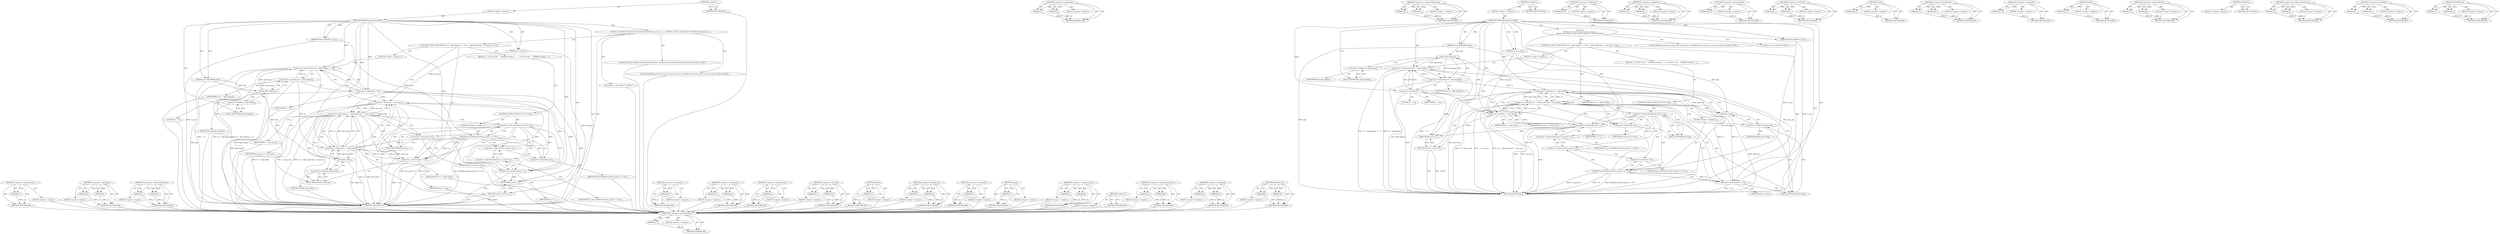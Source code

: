 digraph "FillVAPicture" {
vulnerable_144 [label=<(METHOD,&lt;operator&gt;.postIncrement)>];
vulnerable_145 [label=<(PARAM,p1)>];
vulnerable_146 [label=<(BLOCK,&lt;empty&gt;,&lt;empty&gt;)>];
vulnerable_147 [label=<(METHOD_RETURN,ANY)>];
vulnerable_98 [label=<(METHOD,&lt;operator&gt;.logicalAnd)>];
vulnerable_99 [label=<(PARAM,p1)>];
vulnerable_100 [label=<(PARAM,p2)>];
vulnerable_101 [label=<(BLOCK,&lt;empty&gt;,&lt;empty&gt;)>];
vulnerable_102 [label=<(METHOD_RETURN,ANY)>];
vulnerable_121 [label=<(METHOD,&lt;operator&gt;.indirectFieldAccess)>];
vulnerable_122 [label=<(PARAM,p1)>];
vulnerable_123 [label=<(PARAM,p2)>];
vulnerable_124 [label=<(BLOCK,&lt;empty&gt;,&lt;empty&gt;)>];
vulnerable_125 [label=<(METHOD_RETURN,ANY)>];
vulnerable_6 [label=<(METHOD,&lt;global&gt;)<SUB>1</SUB>>];
vulnerable_7 [label=<(BLOCK,&lt;empty&gt;,&lt;empty&gt;)<SUB>1</SUB>>];
vulnerable_8 [label=<(METHOD,FillVARefFramesFromDPB)<SUB>1</SUB>>];
vulnerable_9 [label=<(PARAM,const H264DPB&amp; dpb)<SUB>2</SUB>>];
vulnerable_10 [label=<(PARAM,VAPictureH264* va_pics)<SUB>3</SUB>>];
vulnerable_11 [label=<(PARAM,int num_pics)<SUB>4</SUB>>];
vulnerable_12 [label="<(BLOCK,{
   H264Picture::Vector::const_reverse_iterato...,{
   H264Picture::Vector::const_reverse_iterato...)<SUB>4</SUB>>"];
vulnerable_13 [label="<(LOCAL,H264Picture.Vector.const_reverse_iterator rit: H264Picture.Vector.const_reverse_iterator)<SUB>5</SUB>>"];
vulnerable_14 [label="<(LOCAL,int i: int)<SUB>6</SUB>>"];
vulnerable_15 [label=<(CONTROL_STRUCTURE,FOR,for (rit = dpb.rbegin(), i = 0;rit != dpb.rend() &amp;&amp; i &lt; num_pics;++rit))<SUB>8</SUB>>];
vulnerable_16 [label=<(BLOCK,&lt;empty&gt;,&lt;empty&gt;)<SUB>8</SUB>>];
vulnerable_17 [label=<(&lt;operator&gt;.expressionList,rit = dpb.rbegin(), i = 0)<SUB>8</SUB>>];
vulnerable_18 [label=<(&lt;operator&gt;.assignment,rit = dpb.rbegin())<SUB>8</SUB>>];
vulnerable_19 [label=<(IDENTIFIER,rit,rit = dpb.rbegin())<SUB>8</SUB>>];
vulnerable_20 [label=<(rbegin,dpb.rbegin())<SUB>8</SUB>>];
vulnerable_21 [label=<(&lt;operator&gt;.fieldAccess,dpb.rbegin)<SUB>8</SUB>>];
vulnerable_22 [label=<(IDENTIFIER,dpb,dpb.rbegin())<SUB>8</SUB>>];
vulnerable_23 [label=<(FIELD_IDENTIFIER,rbegin,rbegin)<SUB>8</SUB>>];
vulnerable_24 [label=<(&lt;operator&gt;.assignment,i = 0)<SUB>8</SUB>>];
vulnerable_25 [label=<(IDENTIFIER,i,i = 0)<SUB>8</SUB>>];
vulnerable_26 [label=<(LITERAL,0,i = 0)<SUB>8</SUB>>];
vulnerable_27 [label=<(&lt;operator&gt;.logicalAnd,rit != dpb.rend() &amp;&amp; i &lt; num_pics)<SUB>8</SUB>>];
vulnerable_28 [label=<(&lt;operator&gt;.notEquals,rit != dpb.rend())<SUB>8</SUB>>];
vulnerable_29 [label=<(IDENTIFIER,rit,rit != dpb.rend())<SUB>8</SUB>>];
vulnerable_30 [label=<(rend,dpb.rend())<SUB>8</SUB>>];
vulnerable_31 [label=<(&lt;operator&gt;.fieldAccess,dpb.rend)<SUB>8</SUB>>];
vulnerable_32 [label=<(IDENTIFIER,dpb,dpb.rend())<SUB>8</SUB>>];
vulnerable_33 [label=<(FIELD_IDENTIFIER,rend,rend)<SUB>8</SUB>>];
vulnerable_34 [label=<(&lt;operator&gt;.lessThan,i &lt; num_pics)<SUB>8</SUB>>];
vulnerable_35 [label=<(IDENTIFIER,i,i &lt; num_pics)<SUB>8</SUB>>];
vulnerable_36 [label=<(IDENTIFIER,num_pics,i &lt; num_pics)<SUB>8</SUB>>];
vulnerable_37 [label=<(&lt;operator&gt;.preIncrement,++rit)<SUB>8</SUB>>];
vulnerable_38 [label=<(IDENTIFIER,rit,++rit)<SUB>8</SUB>>];
vulnerable_39 [label=<(BLOCK,{
    if ((*rit)-&gt;ref)
      FillVAPicture(&amp;va_...,{
    if ((*rit)-&gt;ref)
      FillVAPicture(&amp;va_...)<SUB>8</SUB>>];
vulnerable_40 [label=<(CONTROL_STRUCTURE,IF,if ((*rit)-&gt;ref))<SUB>9</SUB>>];
vulnerable_41 [label=<(&lt;operator&gt;.indirectFieldAccess,(*rit)-&gt;ref)<SUB>9</SUB>>];
vulnerable_42 [label=<(&lt;operator&gt;.indirection,*rit)<SUB>9</SUB>>];
vulnerable_43 [label=<(IDENTIFIER,rit,if ((*rit)-&gt;ref))<SUB>9</SUB>>];
vulnerable_44 [label=<(FIELD_IDENTIFIER,ref,ref)<SUB>9</SUB>>];
vulnerable_45 [label=<(BLOCK,&lt;empty&gt;,&lt;empty&gt;)<SUB>10</SUB>>];
vulnerable_46 [label=<(FillVAPicture,FillVAPicture(&amp;va_pics[i++], *rit))<SUB>10</SUB>>];
vulnerable_47 [label=<(&lt;operator&gt;.addressOf,&amp;va_pics[i++])<SUB>10</SUB>>];
vulnerable_48 [label=<(&lt;operator&gt;.indirectIndexAccess,va_pics[i++])<SUB>10</SUB>>];
vulnerable_49 [label=<(IDENTIFIER,va_pics,FillVAPicture(&amp;va_pics[i++], *rit))<SUB>10</SUB>>];
vulnerable_50 [label=<(&lt;operator&gt;.postIncrement,i++)<SUB>10</SUB>>];
vulnerable_51 [label=<(IDENTIFIER,i,i++)<SUB>10</SUB>>];
vulnerable_52 [label=<(&lt;operator&gt;.indirection,*rit)<SUB>10</SUB>>];
vulnerable_53 [label=<(IDENTIFIER,rit,FillVAPicture(&amp;va_pics[i++], *rit))<SUB>10</SUB>>];
vulnerable_54 [label=<(RETURN,return i;,return i;)<SUB>13</SUB>>];
vulnerable_55 [label=<(IDENTIFIER,i,return i;)<SUB>13</SUB>>];
vulnerable_56 [label=<(METHOD_RETURN,int)<SUB>1</SUB>>];
vulnerable_58 [label=<(METHOD_RETURN,ANY)<SUB>1</SUB>>];
vulnerable_126 [label=<(METHOD,&lt;operator&gt;.indirection)>];
vulnerable_127 [label=<(PARAM,p1)>];
vulnerable_128 [label=<(BLOCK,&lt;empty&gt;,&lt;empty&gt;)>];
vulnerable_129 [label=<(METHOD_RETURN,ANY)>];
vulnerable_84 [label=<(METHOD,&lt;operator&gt;.assignment)>];
vulnerable_85 [label=<(PARAM,p1)>];
vulnerable_86 [label=<(PARAM,p2)>];
vulnerable_87 [label=<(BLOCK,&lt;empty&gt;,&lt;empty&gt;)>];
vulnerable_88 [label=<(METHOD_RETURN,ANY)>];
vulnerable_117 [label=<(METHOD,&lt;operator&gt;.preIncrement)>];
vulnerable_118 [label=<(PARAM,p1)>];
vulnerable_119 [label=<(BLOCK,&lt;empty&gt;,&lt;empty&gt;)>];
vulnerable_120 [label=<(METHOD_RETURN,ANY)>];
vulnerable_112 [label=<(METHOD,&lt;operator&gt;.lessThan)>];
vulnerable_113 [label=<(PARAM,p1)>];
vulnerable_114 [label=<(PARAM,p2)>];
vulnerable_115 [label=<(BLOCK,&lt;empty&gt;,&lt;empty&gt;)>];
vulnerable_116 [label=<(METHOD_RETURN,ANY)>];
vulnerable_108 [label=<(METHOD,rend)>];
vulnerable_109 [label=<(PARAM,p1)>];
vulnerable_110 [label=<(BLOCK,&lt;empty&gt;,&lt;empty&gt;)>];
vulnerable_111 [label=<(METHOD_RETURN,ANY)>];
vulnerable_93 [label=<(METHOD,&lt;operator&gt;.fieldAccess)>];
vulnerable_94 [label=<(PARAM,p1)>];
vulnerable_95 [label=<(PARAM,p2)>];
vulnerable_96 [label=<(BLOCK,&lt;empty&gt;,&lt;empty&gt;)>];
vulnerable_97 [label=<(METHOD_RETURN,ANY)>];
vulnerable_135 [label=<(METHOD,&lt;operator&gt;.addressOf)>];
vulnerable_136 [label=<(PARAM,p1)>];
vulnerable_137 [label=<(BLOCK,&lt;empty&gt;,&lt;empty&gt;)>];
vulnerable_138 [label=<(METHOD_RETURN,ANY)>];
vulnerable_89 [label=<(METHOD,rbegin)>];
vulnerable_90 [label=<(PARAM,p1)>];
vulnerable_91 [label=<(BLOCK,&lt;empty&gt;,&lt;empty&gt;)>];
vulnerable_92 [label=<(METHOD_RETURN,ANY)>];
vulnerable_79 [label=<(METHOD,&lt;operator&gt;.expressionList)>];
vulnerable_80 [label=<(PARAM,p1)>];
vulnerable_81 [label=<(PARAM,p2)>];
vulnerable_82 [label=<(BLOCK,&lt;empty&gt;,&lt;empty&gt;)>];
vulnerable_83 [label=<(METHOD_RETURN,ANY)>];
vulnerable_73 [label=<(METHOD,&lt;global&gt;)<SUB>1</SUB>>];
vulnerable_74 [label=<(BLOCK,&lt;empty&gt;,&lt;empty&gt;)>];
vulnerable_75 [label=<(METHOD_RETURN,ANY)>];
vulnerable_139 [label=<(METHOD,&lt;operator&gt;.indirectIndexAccess)>];
vulnerable_140 [label=<(PARAM,p1)>];
vulnerable_141 [label=<(PARAM,p2)>];
vulnerable_142 [label=<(BLOCK,&lt;empty&gt;,&lt;empty&gt;)>];
vulnerable_143 [label=<(METHOD_RETURN,ANY)>];
vulnerable_103 [label=<(METHOD,&lt;operator&gt;.notEquals)>];
vulnerable_104 [label=<(PARAM,p1)>];
vulnerable_105 [label=<(PARAM,p2)>];
vulnerable_106 [label=<(BLOCK,&lt;empty&gt;,&lt;empty&gt;)>];
vulnerable_107 [label=<(METHOD_RETURN,ANY)>];
vulnerable_130 [label=<(METHOD,FillVAPicture)>];
vulnerable_131 [label=<(PARAM,p1)>];
vulnerable_132 [label=<(PARAM,p2)>];
vulnerable_133 [label=<(BLOCK,&lt;empty&gt;,&lt;empty&gt;)>];
vulnerable_134 [label=<(METHOD_RETURN,ANY)>];
fixed_147 [label=<(METHOD,&lt;operator&gt;.postIncrement)>];
fixed_148 [label=<(PARAM,p1)>];
fixed_149 [label=<(BLOCK,&lt;empty&gt;,&lt;empty&gt;)>];
fixed_150 [label=<(METHOD_RETURN,ANY)>];
fixed_101 [label=<(METHOD,&lt;operator&gt;.logicalAnd)>];
fixed_102 [label=<(PARAM,p1)>];
fixed_103 [label=<(PARAM,p2)>];
fixed_104 [label=<(BLOCK,&lt;empty&gt;,&lt;empty&gt;)>];
fixed_105 [label=<(METHOD_RETURN,ANY)>];
fixed_124 [label=<(METHOD,&lt;operator&gt;.indirectFieldAccess)>];
fixed_125 [label=<(PARAM,p1)>];
fixed_126 [label=<(PARAM,p2)>];
fixed_127 [label=<(BLOCK,&lt;empty&gt;,&lt;empty&gt;)>];
fixed_128 [label=<(METHOD_RETURN,ANY)>];
fixed_6 [label=<(METHOD,&lt;global&gt;)<SUB>1</SUB>>];
fixed_7 [label=<(BLOCK,&lt;empty&gt;,&lt;empty&gt;)<SUB>1</SUB>>];
fixed_8 [label=<(METHOD,FillVARefFramesFromDPB)<SUB>1</SUB>>];
fixed_9 [label=<(PARAM,const H264DPB&amp; dpb)<SUB>2</SUB>>];
fixed_10 [label=<(PARAM,VAPictureH264* va_pics)<SUB>3</SUB>>];
fixed_11 [label=<(PARAM,int num_pics)<SUB>4</SUB>>];
fixed_12 [label=<(BLOCK,{
  DCHECK_CALLED_ON_VALID_SEQUENCE(sequence_ch...,{
  DCHECK_CALLED_ON_VALID_SEQUENCE(sequence_ch...)<SUB>4</SUB>>];
fixed_13 [label="<(LOCAL,DCHECK_CALLED_ON_VALID_SEQUENCE : DCHECK_CALLED_ON_VALID_SEQUENCE)<SUB>5</SUB>>"];
fixed_14 [label="<(LOCAL,H264Picture.Vector.const_reverse_iterator rit: H264Picture.Vector.const_reverse_iterator)<SUB>6</SUB>>"];
fixed_15 [label="<(LOCAL,int i: int)<SUB>7</SUB>>"];
fixed_16 [label=<(CONTROL_STRUCTURE,FOR,for (rit = dpb.rbegin(), i = 0;rit != dpb.rend() &amp;&amp; i &lt; num_pics;++rit))<SUB>9</SUB>>];
fixed_17 [label=<(BLOCK,&lt;empty&gt;,&lt;empty&gt;)<SUB>9</SUB>>];
fixed_18 [label=<(&lt;operator&gt;.expressionList,rit = dpb.rbegin(), i = 0)<SUB>9</SUB>>];
fixed_19 [label=<(&lt;operator&gt;.assignment,rit = dpb.rbegin())<SUB>9</SUB>>];
fixed_20 [label=<(IDENTIFIER,rit,rit = dpb.rbegin())<SUB>9</SUB>>];
fixed_21 [label=<(rbegin,dpb.rbegin())<SUB>9</SUB>>];
fixed_22 [label=<(&lt;operator&gt;.fieldAccess,dpb.rbegin)<SUB>9</SUB>>];
fixed_23 [label=<(IDENTIFIER,dpb,dpb.rbegin())<SUB>9</SUB>>];
fixed_24 [label=<(FIELD_IDENTIFIER,rbegin,rbegin)<SUB>9</SUB>>];
fixed_25 [label=<(&lt;operator&gt;.assignment,i = 0)<SUB>9</SUB>>];
fixed_26 [label=<(IDENTIFIER,i,i = 0)<SUB>9</SUB>>];
fixed_27 [label=<(LITERAL,0,i = 0)<SUB>9</SUB>>];
fixed_28 [label=<(&lt;operator&gt;.logicalAnd,rit != dpb.rend() &amp;&amp; i &lt; num_pics)<SUB>9</SUB>>];
fixed_29 [label=<(&lt;operator&gt;.notEquals,rit != dpb.rend())<SUB>9</SUB>>];
fixed_30 [label=<(IDENTIFIER,rit,rit != dpb.rend())<SUB>9</SUB>>];
fixed_31 [label=<(rend,dpb.rend())<SUB>9</SUB>>];
fixed_32 [label=<(&lt;operator&gt;.fieldAccess,dpb.rend)<SUB>9</SUB>>];
fixed_33 [label=<(IDENTIFIER,dpb,dpb.rend())<SUB>9</SUB>>];
fixed_34 [label=<(FIELD_IDENTIFIER,rend,rend)<SUB>9</SUB>>];
fixed_35 [label=<(&lt;operator&gt;.lessThan,i &lt; num_pics)<SUB>9</SUB>>];
fixed_36 [label=<(IDENTIFIER,i,i &lt; num_pics)<SUB>9</SUB>>];
fixed_37 [label=<(IDENTIFIER,num_pics,i &lt; num_pics)<SUB>9</SUB>>];
fixed_38 [label=<(&lt;operator&gt;.preIncrement,++rit)<SUB>9</SUB>>];
fixed_39 [label=<(IDENTIFIER,rit,++rit)<SUB>9</SUB>>];
fixed_40 [label=<(BLOCK,{
    if ((*rit)-&gt;ref)
      FillVAPicture(&amp;va_...,{
    if ((*rit)-&gt;ref)
      FillVAPicture(&amp;va_...)<SUB>9</SUB>>];
fixed_41 [label=<(CONTROL_STRUCTURE,IF,if ((*rit)-&gt;ref))<SUB>10</SUB>>];
fixed_42 [label=<(&lt;operator&gt;.indirectFieldAccess,(*rit)-&gt;ref)<SUB>10</SUB>>];
fixed_43 [label=<(&lt;operator&gt;.indirection,*rit)<SUB>10</SUB>>];
fixed_44 [label=<(IDENTIFIER,rit,if ((*rit)-&gt;ref))<SUB>10</SUB>>];
fixed_45 [label=<(FIELD_IDENTIFIER,ref,ref)<SUB>10</SUB>>];
fixed_46 [label=<(BLOCK,&lt;empty&gt;,&lt;empty&gt;)<SUB>11</SUB>>];
fixed_47 [label=<(FillVAPicture,FillVAPicture(&amp;va_pics[i++], *rit))<SUB>11</SUB>>];
fixed_48 [label=<(&lt;operator&gt;.addressOf,&amp;va_pics[i++])<SUB>11</SUB>>];
fixed_49 [label=<(&lt;operator&gt;.indirectIndexAccess,va_pics[i++])<SUB>11</SUB>>];
fixed_50 [label=<(IDENTIFIER,va_pics,FillVAPicture(&amp;va_pics[i++], *rit))<SUB>11</SUB>>];
fixed_51 [label=<(&lt;operator&gt;.postIncrement,i++)<SUB>11</SUB>>];
fixed_52 [label=<(IDENTIFIER,i,i++)<SUB>11</SUB>>];
fixed_53 [label=<(&lt;operator&gt;.indirection,*rit)<SUB>11</SUB>>];
fixed_54 [label=<(IDENTIFIER,rit,FillVAPicture(&amp;va_pics[i++], *rit))<SUB>11</SUB>>];
fixed_55 [label=<(RETURN,return i;,return i;)<SUB>14</SUB>>];
fixed_56 [label=<(IDENTIFIER,i,return i;)<SUB>14</SUB>>];
fixed_57 [label=<(METHOD_RETURN,int)<SUB>1</SUB>>];
fixed_59 [label=<(METHOD_RETURN,ANY)<SUB>1</SUB>>];
fixed_129 [label=<(METHOD,&lt;operator&gt;.indirection)>];
fixed_130 [label=<(PARAM,p1)>];
fixed_131 [label=<(BLOCK,&lt;empty&gt;,&lt;empty&gt;)>];
fixed_132 [label=<(METHOD_RETURN,ANY)>];
fixed_87 [label=<(METHOD,&lt;operator&gt;.assignment)>];
fixed_88 [label=<(PARAM,p1)>];
fixed_89 [label=<(PARAM,p2)>];
fixed_90 [label=<(BLOCK,&lt;empty&gt;,&lt;empty&gt;)>];
fixed_91 [label=<(METHOD_RETURN,ANY)>];
fixed_120 [label=<(METHOD,&lt;operator&gt;.preIncrement)>];
fixed_121 [label=<(PARAM,p1)>];
fixed_122 [label=<(BLOCK,&lt;empty&gt;,&lt;empty&gt;)>];
fixed_123 [label=<(METHOD_RETURN,ANY)>];
fixed_115 [label=<(METHOD,&lt;operator&gt;.lessThan)>];
fixed_116 [label=<(PARAM,p1)>];
fixed_117 [label=<(PARAM,p2)>];
fixed_118 [label=<(BLOCK,&lt;empty&gt;,&lt;empty&gt;)>];
fixed_119 [label=<(METHOD_RETURN,ANY)>];
fixed_111 [label=<(METHOD,rend)>];
fixed_112 [label=<(PARAM,p1)>];
fixed_113 [label=<(BLOCK,&lt;empty&gt;,&lt;empty&gt;)>];
fixed_114 [label=<(METHOD_RETURN,ANY)>];
fixed_96 [label=<(METHOD,&lt;operator&gt;.fieldAccess)>];
fixed_97 [label=<(PARAM,p1)>];
fixed_98 [label=<(PARAM,p2)>];
fixed_99 [label=<(BLOCK,&lt;empty&gt;,&lt;empty&gt;)>];
fixed_100 [label=<(METHOD_RETURN,ANY)>];
fixed_138 [label=<(METHOD,&lt;operator&gt;.addressOf)>];
fixed_139 [label=<(PARAM,p1)>];
fixed_140 [label=<(BLOCK,&lt;empty&gt;,&lt;empty&gt;)>];
fixed_141 [label=<(METHOD_RETURN,ANY)>];
fixed_92 [label=<(METHOD,rbegin)>];
fixed_93 [label=<(PARAM,p1)>];
fixed_94 [label=<(BLOCK,&lt;empty&gt;,&lt;empty&gt;)>];
fixed_95 [label=<(METHOD_RETURN,ANY)>];
fixed_82 [label=<(METHOD,&lt;operator&gt;.expressionList)>];
fixed_83 [label=<(PARAM,p1)>];
fixed_84 [label=<(PARAM,p2)>];
fixed_85 [label=<(BLOCK,&lt;empty&gt;,&lt;empty&gt;)>];
fixed_86 [label=<(METHOD_RETURN,ANY)>];
fixed_76 [label=<(METHOD,&lt;global&gt;)<SUB>1</SUB>>];
fixed_77 [label=<(BLOCK,&lt;empty&gt;,&lt;empty&gt;)>];
fixed_78 [label=<(METHOD_RETURN,ANY)>];
fixed_142 [label=<(METHOD,&lt;operator&gt;.indirectIndexAccess)>];
fixed_143 [label=<(PARAM,p1)>];
fixed_144 [label=<(PARAM,p2)>];
fixed_145 [label=<(BLOCK,&lt;empty&gt;,&lt;empty&gt;)>];
fixed_146 [label=<(METHOD_RETURN,ANY)>];
fixed_106 [label=<(METHOD,&lt;operator&gt;.notEquals)>];
fixed_107 [label=<(PARAM,p1)>];
fixed_108 [label=<(PARAM,p2)>];
fixed_109 [label=<(BLOCK,&lt;empty&gt;,&lt;empty&gt;)>];
fixed_110 [label=<(METHOD_RETURN,ANY)>];
fixed_133 [label=<(METHOD,FillVAPicture)>];
fixed_134 [label=<(PARAM,p1)>];
fixed_135 [label=<(PARAM,p2)>];
fixed_136 [label=<(BLOCK,&lt;empty&gt;,&lt;empty&gt;)>];
fixed_137 [label=<(METHOD_RETURN,ANY)>];
vulnerable_144 -> vulnerable_145  [key=0, label="AST: "];
vulnerable_144 -> vulnerable_145  [key=1, label="DDG: "];
vulnerable_144 -> vulnerable_146  [key=0, label="AST: "];
vulnerable_144 -> vulnerable_147  [key=0, label="AST: "];
vulnerable_144 -> vulnerable_147  [key=1, label="CFG: "];
vulnerable_145 -> vulnerable_147  [key=0, label="DDG: p1"];
vulnerable_98 -> vulnerable_99  [key=0, label="AST: "];
vulnerable_98 -> vulnerable_99  [key=1, label="DDG: "];
vulnerable_98 -> vulnerable_101  [key=0, label="AST: "];
vulnerable_98 -> vulnerable_100  [key=0, label="AST: "];
vulnerable_98 -> vulnerable_100  [key=1, label="DDG: "];
vulnerable_98 -> vulnerable_102  [key=0, label="AST: "];
vulnerable_98 -> vulnerable_102  [key=1, label="CFG: "];
vulnerable_99 -> vulnerable_102  [key=0, label="DDG: p1"];
vulnerable_100 -> vulnerable_102  [key=0, label="DDG: p2"];
vulnerable_121 -> vulnerable_122  [key=0, label="AST: "];
vulnerable_121 -> vulnerable_122  [key=1, label="DDG: "];
vulnerable_121 -> vulnerable_124  [key=0, label="AST: "];
vulnerable_121 -> vulnerable_123  [key=0, label="AST: "];
vulnerable_121 -> vulnerable_123  [key=1, label="DDG: "];
vulnerable_121 -> vulnerable_125  [key=0, label="AST: "];
vulnerable_121 -> vulnerable_125  [key=1, label="CFG: "];
vulnerable_122 -> vulnerable_125  [key=0, label="DDG: p1"];
vulnerable_123 -> vulnerable_125  [key=0, label="DDG: p2"];
vulnerable_6 -> vulnerable_7  [key=0, label="AST: "];
vulnerable_6 -> vulnerable_58  [key=0, label="AST: "];
vulnerable_6 -> vulnerable_58  [key=1, label="CFG: "];
vulnerable_7 -> vulnerable_8  [key=0, label="AST: "];
vulnerable_8 -> vulnerable_9  [key=0, label="AST: "];
vulnerable_8 -> vulnerable_9  [key=1, label="DDG: "];
vulnerable_8 -> vulnerable_10  [key=0, label="AST: "];
vulnerable_8 -> vulnerable_10  [key=1, label="DDG: "];
vulnerable_8 -> vulnerable_11  [key=0, label="AST: "];
vulnerable_8 -> vulnerable_11  [key=1, label="DDG: "];
vulnerable_8 -> vulnerable_12  [key=0, label="AST: "];
vulnerable_8 -> vulnerable_56  [key=0, label="AST: "];
vulnerable_8 -> vulnerable_23  [key=0, label="CFG: "];
vulnerable_8 -> vulnerable_55  [key=0, label="DDG: "];
vulnerable_8 -> vulnerable_37  [key=0, label="DDG: "];
vulnerable_8 -> vulnerable_17  [key=0, label="DDG: "];
vulnerable_8 -> vulnerable_28  [key=0, label="DDG: "];
vulnerable_8 -> vulnerable_34  [key=0, label="DDG: "];
vulnerable_8 -> vulnerable_24  [key=0, label="DDG: "];
vulnerable_8 -> vulnerable_50  [key=0, label="DDG: "];
vulnerable_9 -> vulnerable_56  [key=0, label="DDG: dpb"];
vulnerable_9 -> vulnerable_30  [key=0, label="DDG: dpb"];
vulnerable_9 -> vulnerable_20  [key=0, label="DDG: dpb"];
vulnerable_10 -> vulnerable_56  [key=0, label="DDG: va_pics"];
vulnerable_10 -> vulnerable_46  [key=0, label="DDG: va_pics"];
vulnerable_11 -> vulnerable_56  [key=0, label="DDG: num_pics"];
vulnerable_11 -> vulnerable_34  [key=0, label="DDG: num_pics"];
vulnerable_12 -> vulnerable_13  [key=0, label="AST: "];
vulnerable_12 -> vulnerable_14  [key=0, label="AST: "];
vulnerable_12 -> vulnerable_15  [key=0, label="AST: "];
vulnerable_12 -> vulnerable_54  [key=0, label="AST: "];
vulnerable_15 -> vulnerable_16  [key=0, label="AST: "];
vulnerable_15 -> vulnerable_27  [key=0, label="AST: "];
vulnerable_15 -> vulnerable_37  [key=0, label="AST: "];
vulnerable_15 -> vulnerable_39  [key=0, label="AST: "];
vulnerable_16 -> vulnerable_17  [key=0, label="AST: "];
vulnerable_17 -> vulnerable_18  [key=0, label="AST: "];
vulnerable_17 -> vulnerable_24  [key=0, label="AST: "];
vulnerable_17 -> vulnerable_33  [key=0, label="CFG: "];
vulnerable_17 -> vulnerable_56  [key=0, label="DDG: rit = dpb.rbegin()"];
vulnerable_17 -> vulnerable_56  [key=1, label="DDG: i = 0"];
vulnerable_17 -> vulnerable_56  [key=2, label="DDG: rit = dpb.rbegin(), i = 0"];
vulnerable_18 -> vulnerable_19  [key=0, label="AST: "];
vulnerable_18 -> vulnerable_20  [key=0, label="AST: "];
vulnerable_18 -> vulnerable_24  [key=0, label="CFG: "];
vulnerable_18 -> vulnerable_56  [key=0, label="DDG: dpb.rbegin()"];
vulnerable_18 -> vulnerable_17  [key=0, label="DDG: rit"];
vulnerable_18 -> vulnerable_28  [key=0, label="DDG: rit"];
vulnerable_20 -> vulnerable_21  [key=0, label="AST: "];
vulnerable_20 -> vulnerable_18  [key=0, label="CFG: "];
vulnerable_20 -> vulnerable_18  [key=1, label="DDG: dpb.rbegin"];
vulnerable_20 -> vulnerable_56  [key=0, label="DDG: dpb.rbegin"];
vulnerable_20 -> vulnerable_17  [key=0, label="DDG: dpb.rbegin"];
vulnerable_21 -> vulnerable_22  [key=0, label="AST: "];
vulnerable_21 -> vulnerable_23  [key=0, label="AST: "];
vulnerable_21 -> vulnerable_20  [key=0, label="CFG: "];
vulnerable_23 -> vulnerable_21  [key=0, label="CFG: "];
vulnerable_24 -> vulnerable_25  [key=0, label="AST: "];
vulnerable_24 -> vulnerable_26  [key=0, label="AST: "];
vulnerable_24 -> vulnerable_17  [key=0, label="CFG: "];
vulnerable_24 -> vulnerable_17  [key=1, label="DDG: i"];
vulnerable_24 -> vulnerable_56  [key=0, label="DDG: i"];
vulnerable_24 -> vulnerable_55  [key=0, label="DDG: i"];
vulnerable_24 -> vulnerable_34  [key=0, label="DDG: i"];
vulnerable_24 -> vulnerable_50  [key=0, label="DDG: i"];
vulnerable_27 -> vulnerable_28  [key=0, label="AST: "];
vulnerable_27 -> vulnerable_28  [key=1, label="CDG: "];
vulnerable_27 -> vulnerable_34  [key=0, label="AST: "];
vulnerable_27 -> vulnerable_42  [key=0, label="CFG: "];
vulnerable_27 -> vulnerable_42  [key=1, label="CDG: "];
vulnerable_27 -> vulnerable_54  [key=0, label="CFG: "];
vulnerable_27 -> vulnerable_56  [key=0, label="DDG: rit != dpb.rend()"];
vulnerable_27 -> vulnerable_56  [key=1, label="DDG: i &lt; num_pics"];
vulnerable_27 -> vulnerable_56  [key=2, label="DDG: rit != dpb.rend() &amp;&amp; i &lt; num_pics"];
vulnerable_27 -> vulnerable_30  [key=0, label="CDG: "];
vulnerable_27 -> vulnerable_33  [key=0, label="CDG: "];
vulnerable_27 -> vulnerable_37  [key=0, label="CDG: "];
vulnerable_27 -> vulnerable_41  [key=0, label="CDG: "];
vulnerable_27 -> vulnerable_27  [key=0, label="CDG: "];
vulnerable_27 -> vulnerable_44  [key=0, label="CDG: "];
vulnerable_27 -> vulnerable_31  [key=0, label="CDG: "];
vulnerable_28 -> vulnerable_29  [key=0, label="AST: "];
vulnerable_28 -> vulnerable_30  [key=0, label="AST: "];
vulnerable_28 -> vulnerable_27  [key=0, label="CFG: "];
vulnerable_28 -> vulnerable_27  [key=1, label="DDG: rit"];
vulnerable_28 -> vulnerable_27  [key=2, label="DDG: dpb.rend()"];
vulnerable_28 -> vulnerable_34  [key=0, label="CFG: "];
vulnerable_28 -> vulnerable_34  [key=1, label="CDG: "];
vulnerable_28 -> vulnerable_56  [key=0, label="DDG: rit"];
vulnerable_28 -> vulnerable_56  [key=1, label="DDG: dpb.rend()"];
vulnerable_28 -> vulnerable_37  [key=0, label="DDG: rit"];
vulnerable_30 -> vulnerable_31  [key=0, label="AST: "];
vulnerable_30 -> vulnerable_28  [key=0, label="CFG: "];
vulnerable_30 -> vulnerable_28  [key=1, label="DDG: dpb.rend"];
vulnerable_30 -> vulnerable_56  [key=0, label="DDG: dpb.rend"];
vulnerable_31 -> vulnerable_32  [key=0, label="AST: "];
vulnerable_31 -> vulnerable_33  [key=0, label="AST: "];
vulnerable_31 -> vulnerable_30  [key=0, label="CFG: "];
vulnerable_33 -> vulnerable_31  [key=0, label="CFG: "];
vulnerable_34 -> vulnerable_35  [key=0, label="AST: "];
vulnerable_34 -> vulnerable_36  [key=0, label="AST: "];
vulnerable_34 -> vulnerable_27  [key=0, label="CFG: "];
vulnerable_34 -> vulnerable_27  [key=1, label="DDG: i"];
vulnerable_34 -> vulnerable_27  [key=2, label="DDG: num_pics"];
vulnerable_34 -> vulnerable_56  [key=0, label="DDG: i"];
vulnerable_34 -> vulnerable_56  [key=1, label="DDG: num_pics"];
vulnerable_34 -> vulnerable_55  [key=0, label="DDG: i"];
vulnerable_34 -> vulnerable_50  [key=0, label="DDG: i"];
vulnerable_37 -> vulnerable_38  [key=0, label="AST: "];
vulnerable_37 -> vulnerable_33  [key=0, label="CFG: "];
vulnerable_37 -> vulnerable_56  [key=0, label="DDG: ++rit"];
vulnerable_37 -> vulnerable_28  [key=0, label="DDG: rit"];
vulnerable_39 -> vulnerable_40  [key=0, label="AST: "];
vulnerable_40 -> vulnerable_41  [key=0, label="AST: "];
vulnerable_40 -> vulnerable_45  [key=0, label="AST: "];
vulnerable_41 -> vulnerable_42  [key=0, label="AST: "];
vulnerable_41 -> vulnerable_44  [key=0, label="AST: "];
vulnerable_41 -> vulnerable_50  [key=0, label="CFG: "];
vulnerable_41 -> vulnerable_50  [key=1, label="CDG: "];
vulnerable_41 -> vulnerable_37  [key=0, label="CFG: "];
vulnerable_41 -> vulnerable_47  [key=0, label="CDG: "];
vulnerable_41 -> vulnerable_48  [key=0, label="CDG: "];
vulnerable_41 -> vulnerable_52  [key=0, label="CDG: "];
vulnerable_41 -> vulnerable_46  [key=0, label="CDG: "];
vulnerable_42 -> vulnerable_43  [key=0, label="AST: "];
vulnerable_42 -> vulnerable_44  [key=0, label="CFG: "];
vulnerable_44 -> vulnerable_41  [key=0, label="CFG: "];
vulnerable_45 -> vulnerable_46  [key=0, label="AST: "];
vulnerable_46 -> vulnerable_47  [key=0, label="AST: "];
vulnerable_46 -> vulnerable_52  [key=0, label="AST: "];
vulnerable_46 -> vulnerable_37  [key=0, label="CFG: "];
vulnerable_46 -> vulnerable_37  [key=1, label="DDG: *rit"];
vulnerable_46 -> vulnerable_56  [key=0, label="DDG: &amp;va_pics[i++]"];
vulnerable_46 -> vulnerable_56  [key=1, label="DDG: *rit"];
vulnerable_46 -> vulnerable_56  [key=2, label="DDG: FillVAPicture(&amp;va_pics[i++], *rit)"];
vulnerable_46 -> vulnerable_28  [key=0, label="DDG: *rit"];
vulnerable_47 -> vulnerable_48  [key=0, label="AST: "];
vulnerable_47 -> vulnerable_52  [key=0, label="CFG: "];
vulnerable_48 -> vulnerable_49  [key=0, label="AST: "];
vulnerable_48 -> vulnerable_50  [key=0, label="AST: "];
vulnerable_48 -> vulnerable_47  [key=0, label="CFG: "];
vulnerable_50 -> vulnerable_51  [key=0, label="AST: "];
vulnerable_50 -> vulnerable_48  [key=0, label="CFG: "];
vulnerable_50 -> vulnerable_56  [key=0, label="DDG: i"];
vulnerable_50 -> vulnerable_55  [key=0, label="DDG: i"];
vulnerable_50 -> vulnerable_34  [key=0, label="DDG: i"];
vulnerable_52 -> vulnerable_53  [key=0, label="AST: "];
vulnerable_52 -> vulnerable_46  [key=0, label="CFG: "];
vulnerable_54 -> vulnerable_55  [key=0, label="AST: "];
vulnerable_54 -> vulnerable_56  [key=0, label="CFG: "];
vulnerable_54 -> vulnerable_56  [key=1, label="DDG: &lt;RET&gt;"];
vulnerable_55 -> vulnerable_54  [key=0, label="DDG: i"];
vulnerable_126 -> vulnerable_127  [key=0, label="AST: "];
vulnerable_126 -> vulnerable_127  [key=1, label="DDG: "];
vulnerable_126 -> vulnerable_128  [key=0, label="AST: "];
vulnerable_126 -> vulnerable_129  [key=0, label="AST: "];
vulnerable_126 -> vulnerable_129  [key=1, label="CFG: "];
vulnerable_127 -> vulnerable_129  [key=0, label="DDG: p1"];
vulnerable_84 -> vulnerable_85  [key=0, label="AST: "];
vulnerable_84 -> vulnerable_85  [key=1, label="DDG: "];
vulnerable_84 -> vulnerable_87  [key=0, label="AST: "];
vulnerable_84 -> vulnerable_86  [key=0, label="AST: "];
vulnerable_84 -> vulnerable_86  [key=1, label="DDG: "];
vulnerable_84 -> vulnerable_88  [key=0, label="AST: "];
vulnerable_84 -> vulnerable_88  [key=1, label="CFG: "];
vulnerable_85 -> vulnerable_88  [key=0, label="DDG: p1"];
vulnerable_86 -> vulnerable_88  [key=0, label="DDG: p2"];
vulnerable_117 -> vulnerable_118  [key=0, label="AST: "];
vulnerable_117 -> vulnerable_118  [key=1, label="DDG: "];
vulnerable_117 -> vulnerable_119  [key=0, label="AST: "];
vulnerable_117 -> vulnerable_120  [key=0, label="AST: "];
vulnerable_117 -> vulnerable_120  [key=1, label="CFG: "];
vulnerable_118 -> vulnerable_120  [key=0, label="DDG: p1"];
vulnerable_112 -> vulnerable_113  [key=0, label="AST: "];
vulnerable_112 -> vulnerable_113  [key=1, label="DDG: "];
vulnerable_112 -> vulnerable_115  [key=0, label="AST: "];
vulnerable_112 -> vulnerable_114  [key=0, label="AST: "];
vulnerable_112 -> vulnerable_114  [key=1, label="DDG: "];
vulnerable_112 -> vulnerable_116  [key=0, label="AST: "];
vulnerable_112 -> vulnerable_116  [key=1, label="CFG: "];
vulnerable_113 -> vulnerable_116  [key=0, label="DDG: p1"];
vulnerable_114 -> vulnerable_116  [key=0, label="DDG: p2"];
vulnerable_108 -> vulnerable_109  [key=0, label="AST: "];
vulnerable_108 -> vulnerable_109  [key=1, label="DDG: "];
vulnerable_108 -> vulnerable_110  [key=0, label="AST: "];
vulnerable_108 -> vulnerable_111  [key=0, label="AST: "];
vulnerable_108 -> vulnerable_111  [key=1, label="CFG: "];
vulnerable_109 -> vulnerable_111  [key=0, label="DDG: p1"];
vulnerable_93 -> vulnerable_94  [key=0, label="AST: "];
vulnerable_93 -> vulnerable_94  [key=1, label="DDG: "];
vulnerable_93 -> vulnerable_96  [key=0, label="AST: "];
vulnerable_93 -> vulnerable_95  [key=0, label="AST: "];
vulnerable_93 -> vulnerable_95  [key=1, label="DDG: "];
vulnerable_93 -> vulnerable_97  [key=0, label="AST: "];
vulnerable_93 -> vulnerable_97  [key=1, label="CFG: "];
vulnerable_94 -> vulnerable_97  [key=0, label="DDG: p1"];
vulnerable_95 -> vulnerable_97  [key=0, label="DDG: p2"];
vulnerable_135 -> vulnerable_136  [key=0, label="AST: "];
vulnerable_135 -> vulnerable_136  [key=1, label="DDG: "];
vulnerable_135 -> vulnerable_137  [key=0, label="AST: "];
vulnerable_135 -> vulnerable_138  [key=0, label="AST: "];
vulnerable_135 -> vulnerable_138  [key=1, label="CFG: "];
vulnerable_136 -> vulnerable_138  [key=0, label="DDG: p1"];
vulnerable_89 -> vulnerable_90  [key=0, label="AST: "];
vulnerable_89 -> vulnerable_90  [key=1, label="DDG: "];
vulnerable_89 -> vulnerable_91  [key=0, label="AST: "];
vulnerable_89 -> vulnerable_92  [key=0, label="AST: "];
vulnerable_89 -> vulnerable_92  [key=1, label="CFG: "];
vulnerable_90 -> vulnerable_92  [key=0, label="DDG: p1"];
vulnerable_79 -> vulnerable_80  [key=0, label="AST: "];
vulnerable_79 -> vulnerable_80  [key=1, label="DDG: "];
vulnerable_79 -> vulnerable_82  [key=0, label="AST: "];
vulnerable_79 -> vulnerable_81  [key=0, label="AST: "];
vulnerable_79 -> vulnerable_81  [key=1, label="DDG: "];
vulnerable_79 -> vulnerable_83  [key=0, label="AST: "];
vulnerable_79 -> vulnerable_83  [key=1, label="CFG: "];
vulnerable_80 -> vulnerable_83  [key=0, label="DDG: p1"];
vulnerable_81 -> vulnerable_83  [key=0, label="DDG: p2"];
vulnerable_73 -> vulnerable_74  [key=0, label="AST: "];
vulnerable_73 -> vulnerable_75  [key=0, label="AST: "];
vulnerable_73 -> vulnerable_75  [key=1, label="CFG: "];
vulnerable_139 -> vulnerable_140  [key=0, label="AST: "];
vulnerable_139 -> vulnerable_140  [key=1, label="DDG: "];
vulnerable_139 -> vulnerable_142  [key=0, label="AST: "];
vulnerable_139 -> vulnerable_141  [key=0, label="AST: "];
vulnerable_139 -> vulnerable_141  [key=1, label="DDG: "];
vulnerable_139 -> vulnerable_143  [key=0, label="AST: "];
vulnerable_139 -> vulnerable_143  [key=1, label="CFG: "];
vulnerable_140 -> vulnerable_143  [key=0, label="DDG: p1"];
vulnerable_141 -> vulnerable_143  [key=0, label="DDG: p2"];
vulnerable_103 -> vulnerable_104  [key=0, label="AST: "];
vulnerable_103 -> vulnerable_104  [key=1, label="DDG: "];
vulnerable_103 -> vulnerable_106  [key=0, label="AST: "];
vulnerable_103 -> vulnerable_105  [key=0, label="AST: "];
vulnerable_103 -> vulnerable_105  [key=1, label="DDG: "];
vulnerable_103 -> vulnerable_107  [key=0, label="AST: "];
vulnerable_103 -> vulnerable_107  [key=1, label="CFG: "];
vulnerable_104 -> vulnerable_107  [key=0, label="DDG: p1"];
vulnerable_105 -> vulnerable_107  [key=0, label="DDG: p2"];
vulnerable_130 -> vulnerable_131  [key=0, label="AST: "];
vulnerable_130 -> vulnerable_131  [key=1, label="DDG: "];
vulnerable_130 -> vulnerable_133  [key=0, label="AST: "];
vulnerable_130 -> vulnerable_132  [key=0, label="AST: "];
vulnerable_130 -> vulnerable_132  [key=1, label="DDG: "];
vulnerable_130 -> vulnerable_134  [key=0, label="AST: "];
vulnerable_130 -> vulnerable_134  [key=1, label="CFG: "];
vulnerable_131 -> vulnerable_134  [key=0, label="DDG: p1"];
vulnerable_132 -> vulnerable_134  [key=0, label="DDG: p2"];
fixed_147 -> fixed_148  [key=0, label="AST: "];
fixed_147 -> fixed_148  [key=1, label="DDG: "];
fixed_147 -> fixed_149  [key=0, label="AST: "];
fixed_147 -> fixed_150  [key=0, label="AST: "];
fixed_147 -> fixed_150  [key=1, label="CFG: "];
fixed_148 -> fixed_150  [key=0, label="DDG: p1"];
fixed_149 -> vulnerable_144  [key=0];
fixed_150 -> vulnerable_144  [key=0];
fixed_101 -> fixed_102  [key=0, label="AST: "];
fixed_101 -> fixed_102  [key=1, label="DDG: "];
fixed_101 -> fixed_104  [key=0, label="AST: "];
fixed_101 -> fixed_103  [key=0, label="AST: "];
fixed_101 -> fixed_103  [key=1, label="DDG: "];
fixed_101 -> fixed_105  [key=0, label="AST: "];
fixed_101 -> fixed_105  [key=1, label="CFG: "];
fixed_102 -> fixed_105  [key=0, label="DDG: p1"];
fixed_103 -> fixed_105  [key=0, label="DDG: p2"];
fixed_104 -> vulnerable_144  [key=0];
fixed_105 -> vulnerable_144  [key=0];
fixed_124 -> fixed_125  [key=0, label="AST: "];
fixed_124 -> fixed_125  [key=1, label="DDG: "];
fixed_124 -> fixed_127  [key=0, label="AST: "];
fixed_124 -> fixed_126  [key=0, label="AST: "];
fixed_124 -> fixed_126  [key=1, label="DDG: "];
fixed_124 -> fixed_128  [key=0, label="AST: "];
fixed_124 -> fixed_128  [key=1, label="CFG: "];
fixed_125 -> fixed_128  [key=0, label="DDG: p1"];
fixed_126 -> fixed_128  [key=0, label="DDG: p2"];
fixed_127 -> vulnerable_144  [key=0];
fixed_128 -> vulnerable_144  [key=0];
fixed_6 -> fixed_7  [key=0, label="AST: "];
fixed_6 -> fixed_59  [key=0, label="AST: "];
fixed_6 -> fixed_59  [key=1, label="CFG: "];
fixed_7 -> fixed_8  [key=0, label="AST: "];
fixed_8 -> fixed_9  [key=0, label="AST: "];
fixed_8 -> fixed_9  [key=1, label="DDG: "];
fixed_8 -> fixed_10  [key=0, label="AST: "];
fixed_8 -> fixed_10  [key=1, label="DDG: "];
fixed_8 -> fixed_11  [key=0, label="AST: "];
fixed_8 -> fixed_11  [key=1, label="DDG: "];
fixed_8 -> fixed_12  [key=0, label="AST: "];
fixed_8 -> fixed_57  [key=0, label="AST: "];
fixed_8 -> fixed_24  [key=0, label="CFG: "];
fixed_8 -> fixed_56  [key=0, label="DDG: "];
fixed_8 -> fixed_38  [key=0, label="DDG: "];
fixed_8 -> fixed_18  [key=0, label="DDG: "];
fixed_8 -> fixed_29  [key=0, label="DDG: "];
fixed_8 -> fixed_35  [key=0, label="DDG: "];
fixed_8 -> fixed_25  [key=0, label="DDG: "];
fixed_8 -> fixed_51  [key=0, label="DDG: "];
fixed_9 -> fixed_57  [key=0, label="DDG: dpb"];
fixed_9 -> fixed_31  [key=0, label="DDG: dpb"];
fixed_9 -> fixed_21  [key=0, label="DDG: dpb"];
fixed_10 -> fixed_57  [key=0, label="DDG: va_pics"];
fixed_10 -> fixed_47  [key=0, label="DDG: va_pics"];
fixed_11 -> fixed_57  [key=0, label="DDG: num_pics"];
fixed_11 -> fixed_35  [key=0, label="DDG: num_pics"];
fixed_12 -> fixed_13  [key=0, label="AST: "];
fixed_12 -> fixed_14  [key=0, label="AST: "];
fixed_12 -> fixed_15  [key=0, label="AST: "];
fixed_12 -> fixed_16  [key=0, label="AST: "];
fixed_12 -> fixed_55  [key=0, label="AST: "];
fixed_13 -> vulnerable_144  [key=0];
fixed_14 -> vulnerable_144  [key=0];
fixed_15 -> vulnerable_144  [key=0];
fixed_16 -> fixed_17  [key=0, label="AST: "];
fixed_16 -> fixed_28  [key=0, label="AST: "];
fixed_16 -> fixed_38  [key=0, label="AST: "];
fixed_16 -> fixed_40  [key=0, label="AST: "];
fixed_17 -> fixed_18  [key=0, label="AST: "];
fixed_18 -> fixed_19  [key=0, label="AST: "];
fixed_18 -> fixed_25  [key=0, label="AST: "];
fixed_18 -> fixed_34  [key=0, label="CFG: "];
fixed_18 -> fixed_57  [key=0, label="DDG: rit = dpb.rbegin()"];
fixed_18 -> fixed_57  [key=1, label="DDG: i = 0"];
fixed_18 -> fixed_57  [key=2, label="DDG: rit = dpb.rbegin(), i = 0"];
fixed_19 -> fixed_20  [key=0, label="AST: "];
fixed_19 -> fixed_21  [key=0, label="AST: "];
fixed_19 -> fixed_25  [key=0, label="CFG: "];
fixed_19 -> fixed_57  [key=0, label="DDG: dpb.rbegin()"];
fixed_19 -> fixed_18  [key=0, label="DDG: rit"];
fixed_19 -> fixed_29  [key=0, label="DDG: rit"];
fixed_20 -> vulnerable_144  [key=0];
fixed_21 -> fixed_22  [key=0, label="AST: "];
fixed_21 -> fixed_19  [key=0, label="CFG: "];
fixed_21 -> fixed_19  [key=1, label="DDG: dpb.rbegin"];
fixed_21 -> fixed_57  [key=0, label="DDG: dpb.rbegin"];
fixed_21 -> fixed_18  [key=0, label="DDG: dpb.rbegin"];
fixed_22 -> fixed_23  [key=0, label="AST: "];
fixed_22 -> fixed_24  [key=0, label="AST: "];
fixed_22 -> fixed_21  [key=0, label="CFG: "];
fixed_23 -> vulnerable_144  [key=0];
fixed_24 -> fixed_22  [key=0, label="CFG: "];
fixed_25 -> fixed_26  [key=0, label="AST: "];
fixed_25 -> fixed_27  [key=0, label="AST: "];
fixed_25 -> fixed_18  [key=0, label="CFG: "];
fixed_25 -> fixed_18  [key=1, label="DDG: i"];
fixed_25 -> fixed_57  [key=0, label="DDG: i"];
fixed_25 -> fixed_56  [key=0, label="DDG: i"];
fixed_25 -> fixed_35  [key=0, label="DDG: i"];
fixed_25 -> fixed_51  [key=0, label="DDG: i"];
fixed_26 -> vulnerable_144  [key=0];
fixed_27 -> vulnerable_144  [key=0];
fixed_28 -> fixed_29  [key=0, label="AST: "];
fixed_28 -> fixed_29  [key=1, label="CDG: "];
fixed_28 -> fixed_35  [key=0, label="AST: "];
fixed_28 -> fixed_43  [key=0, label="CFG: "];
fixed_28 -> fixed_43  [key=1, label="CDG: "];
fixed_28 -> fixed_55  [key=0, label="CFG: "];
fixed_28 -> fixed_57  [key=0, label="DDG: rit != dpb.rend()"];
fixed_28 -> fixed_57  [key=1, label="DDG: i &lt; num_pics"];
fixed_28 -> fixed_57  [key=2, label="DDG: rit != dpb.rend() &amp;&amp; i &lt; num_pics"];
fixed_28 -> fixed_34  [key=0, label="CDG: "];
fixed_28 -> fixed_32  [key=0, label="CDG: "];
fixed_28 -> fixed_42  [key=0, label="CDG: "];
fixed_28 -> fixed_28  [key=0, label="CDG: "];
fixed_28 -> fixed_38  [key=0, label="CDG: "];
fixed_28 -> fixed_45  [key=0, label="CDG: "];
fixed_28 -> fixed_31  [key=0, label="CDG: "];
fixed_29 -> fixed_30  [key=0, label="AST: "];
fixed_29 -> fixed_31  [key=0, label="AST: "];
fixed_29 -> fixed_28  [key=0, label="CFG: "];
fixed_29 -> fixed_28  [key=1, label="DDG: rit"];
fixed_29 -> fixed_28  [key=2, label="DDG: dpb.rend()"];
fixed_29 -> fixed_35  [key=0, label="CFG: "];
fixed_29 -> fixed_35  [key=1, label="CDG: "];
fixed_29 -> fixed_57  [key=0, label="DDG: rit"];
fixed_29 -> fixed_57  [key=1, label="DDG: dpb.rend()"];
fixed_29 -> fixed_38  [key=0, label="DDG: rit"];
fixed_30 -> vulnerable_144  [key=0];
fixed_31 -> fixed_32  [key=0, label="AST: "];
fixed_31 -> fixed_29  [key=0, label="CFG: "];
fixed_31 -> fixed_29  [key=1, label="DDG: dpb.rend"];
fixed_31 -> fixed_57  [key=0, label="DDG: dpb.rend"];
fixed_32 -> fixed_33  [key=0, label="AST: "];
fixed_32 -> fixed_34  [key=0, label="AST: "];
fixed_32 -> fixed_31  [key=0, label="CFG: "];
fixed_33 -> vulnerable_144  [key=0];
fixed_34 -> fixed_32  [key=0, label="CFG: "];
fixed_35 -> fixed_36  [key=0, label="AST: "];
fixed_35 -> fixed_37  [key=0, label="AST: "];
fixed_35 -> fixed_28  [key=0, label="CFG: "];
fixed_35 -> fixed_28  [key=1, label="DDG: i"];
fixed_35 -> fixed_28  [key=2, label="DDG: num_pics"];
fixed_35 -> fixed_57  [key=0, label="DDG: i"];
fixed_35 -> fixed_57  [key=1, label="DDG: num_pics"];
fixed_35 -> fixed_56  [key=0, label="DDG: i"];
fixed_35 -> fixed_51  [key=0, label="DDG: i"];
fixed_36 -> vulnerable_144  [key=0];
fixed_37 -> vulnerable_144  [key=0];
fixed_38 -> fixed_39  [key=0, label="AST: "];
fixed_38 -> fixed_34  [key=0, label="CFG: "];
fixed_38 -> fixed_57  [key=0, label="DDG: ++rit"];
fixed_38 -> fixed_29  [key=0, label="DDG: rit"];
fixed_39 -> vulnerable_144  [key=0];
fixed_40 -> fixed_41  [key=0, label="AST: "];
fixed_41 -> fixed_42  [key=0, label="AST: "];
fixed_41 -> fixed_46  [key=0, label="AST: "];
fixed_42 -> fixed_43  [key=0, label="AST: "];
fixed_42 -> fixed_45  [key=0, label="AST: "];
fixed_42 -> fixed_51  [key=0, label="CFG: "];
fixed_42 -> fixed_51  [key=1, label="CDG: "];
fixed_42 -> fixed_38  [key=0, label="CFG: "];
fixed_42 -> fixed_47  [key=0, label="CDG: "];
fixed_42 -> fixed_48  [key=0, label="CDG: "];
fixed_42 -> fixed_49  [key=0, label="CDG: "];
fixed_42 -> fixed_53  [key=0, label="CDG: "];
fixed_43 -> fixed_44  [key=0, label="AST: "];
fixed_43 -> fixed_45  [key=0, label="CFG: "];
fixed_44 -> vulnerable_144  [key=0];
fixed_45 -> fixed_42  [key=0, label="CFG: "];
fixed_46 -> fixed_47  [key=0, label="AST: "];
fixed_47 -> fixed_48  [key=0, label="AST: "];
fixed_47 -> fixed_53  [key=0, label="AST: "];
fixed_47 -> fixed_38  [key=0, label="CFG: "];
fixed_47 -> fixed_38  [key=1, label="DDG: *rit"];
fixed_47 -> fixed_57  [key=0, label="DDG: &amp;va_pics[i++]"];
fixed_47 -> fixed_57  [key=1, label="DDG: *rit"];
fixed_47 -> fixed_57  [key=2, label="DDG: FillVAPicture(&amp;va_pics[i++], *rit)"];
fixed_47 -> fixed_29  [key=0, label="DDG: *rit"];
fixed_48 -> fixed_49  [key=0, label="AST: "];
fixed_48 -> fixed_53  [key=0, label="CFG: "];
fixed_49 -> fixed_50  [key=0, label="AST: "];
fixed_49 -> fixed_51  [key=0, label="AST: "];
fixed_49 -> fixed_48  [key=0, label="CFG: "];
fixed_50 -> vulnerable_144  [key=0];
fixed_51 -> fixed_52  [key=0, label="AST: "];
fixed_51 -> fixed_49  [key=0, label="CFG: "];
fixed_51 -> fixed_57  [key=0, label="DDG: i"];
fixed_51 -> fixed_56  [key=0, label="DDG: i"];
fixed_51 -> fixed_35  [key=0, label="DDG: i"];
fixed_52 -> vulnerable_144  [key=0];
fixed_53 -> fixed_54  [key=0, label="AST: "];
fixed_53 -> fixed_47  [key=0, label="CFG: "];
fixed_54 -> vulnerable_144  [key=0];
fixed_55 -> fixed_56  [key=0, label="AST: "];
fixed_55 -> fixed_57  [key=0, label="CFG: "];
fixed_55 -> fixed_57  [key=1, label="DDG: &lt;RET&gt;"];
fixed_56 -> fixed_55  [key=0, label="DDG: i"];
fixed_57 -> vulnerable_144  [key=0];
fixed_59 -> vulnerable_144  [key=0];
fixed_129 -> fixed_130  [key=0, label="AST: "];
fixed_129 -> fixed_130  [key=1, label="DDG: "];
fixed_129 -> fixed_131  [key=0, label="AST: "];
fixed_129 -> fixed_132  [key=0, label="AST: "];
fixed_129 -> fixed_132  [key=1, label="CFG: "];
fixed_130 -> fixed_132  [key=0, label="DDG: p1"];
fixed_131 -> vulnerable_144  [key=0];
fixed_132 -> vulnerable_144  [key=0];
fixed_87 -> fixed_88  [key=0, label="AST: "];
fixed_87 -> fixed_88  [key=1, label="DDG: "];
fixed_87 -> fixed_90  [key=0, label="AST: "];
fixed_87 -> fixed_89  [key=0, label="AST: "];
fixed_87 -> fixed_89  [key=1, label="DDG: "];
fixed_87 -> fixed_91  [key=0, label="AST: "];
fixed_87 -> fixed_91  [key=1, label="CFG: "];
fixed_88 -> fixed_91  [key=0, label="DDG: p1"];
fixed_89 -> fixed_91  [key=0, label="DDG: p2"];
fixed_90 -> vulnerable_144  [key=0];
fixed_91 -> vulnerable_144  [key=0];
fixed_120 -> fixed_121  [key=0, label="AST: "];
fixed_120 -> fixed_121  [key=1, label="DDG: "];
fixed_120 -> fixed_122  [key=0, label="AST: "];
fixed_120 -> fixed_123  [key=0, label="AST: "];
fixed_120 -> fixed_123  [key=1, label="CFG: "];
fixed_121 -> fixed_123  [key=0, label="DDG: p1"];
fixed_122 -> vulnerable_144  [key=0];
fixed_123 -> vulnerable_144  [key=0];
fixed_115 -> fixed_116  [key=0, label="AST: "];
fixed_115 -> fixed_116  [key=1, label="DDG: "];
fixed_115 -> fixed_118  [key=0, label="AST: "];
fixed_115 -> fixed_117  [key=0, label="AST: "];
fixed_115 -> fixed_117  [key=1, label="DDG: "];
fixed_115 -> fixed_119  [key=0, label="AST: "];
fixed_115 -> fixed_119  [key=1, label="CFG: "];
fixed_116 -> fixed_119  [key=0, label="DDG: p1"];
fixed_117 -> fixed_119  [key=0, label="DDG: p2"];
fixed_118 -> vulnerable_144  [key=0];
fixed_119 -> vulnerable_144  [key=0];
fixed_111 -> fixed_112  [key=0, label="AST: "];
fixed_111 -> fixed_112  [key=1, label="DDG: "];
fixed_111 -> fixed_113  [key=0, label="AST: "];
fixed_111 -> fixed_114  [key=0, label="AST: "];
fixed_111 -> fixed_114  [key=1, label="CFG: "];
fixed_112 -> fixed_114  [key=0, label="DDG: p1"];
fixed_113 -> vulnerable_144  [key=0];
fixed_114 -> vulnerable_144  [key=0];
fixed_96 -> fixed_97  [key=0, label="AST: "];
fixed_96 -> fixed_97  [key=1, label="DDG: "];
fixed_96 -> fixed_99  [key=0, label="AST: "];
fixed_96 -> fixed_98  [key=0, label="AST: "];
fixed_96 -> fixed_98  [key=1, label="DDG: "];
fixed_96 -> fixed_100  [key=0, label="AST: "];
fixed_96 -> fixed_100  [key=1, label="CFG: "];
fixed_97 -> fixed_100  [key=0, label="DDG: p1"];
fixed_98 -> fixed_100  [key=0, label="DDG: p2"];
fixed_99 -> vulnerable_144  [key=0];
fixed_100 -> vulnerable_144  [key=0];
fixed_138 -> fixed_139  [key=0, label="AST: "];
fixed_138 -> fixed_139  [key=1, label="DDG: "];
fixed_138 -> fixed_140  [key=0, label="AST: "];
fixed_138 -> fixed_141  [key=0, label="AST: "];
fixed_138 -> fixed_141  [key=1, label="CFG: "];
fixed_139 -> fixed_141  [key=0, label="DDG: p1"];
fixed_140 -> vulnerable_144  [key=0];
fixed_141 -> vulnerable_144  [key=0];
fixed_92 -> fixed_93  [key=0, label="AST: "];
fixed_92 -> fixed_93  [key=1, label="DDG: "];
fixed_92 -> fixed_94  [key=0, label="AST: "];
fixed_92 -> fixed_95  [key=0, label="AST: "];
fixed_92 -> fixed_95  [key=1, label="CFG: "];
fixed_93 -> fixed_95  [key=0, label="DDG: p1"];
fixed_94 -> vulnerable_144  [key=0];
fixed_95 -> vulnerable_144  [key=0];
fixed_82 -> fixed_83  [key=0, label="AST: "];
fixed_82 -> fixed_83  [key=1, label="DDG: "];
fixed_82 -> fixed_85  [key=0, label="AST: "];
fixed_82 -> fixed_84  [key=0, label="AST: "];
fixed_82 -> fixed_84  [key=1, label="DDG: "];
fixed_82 -> fixed_86  [key=0, label="AST: "];
fixed_82 -> fixed_86  [key=1, label="CFG: "];
fixed_83 -> fixed_86  [key=0, label="DDG: p1"];
fixed_84 -> fixed_86  [key=0, label="DDG: p2"];
fixed_85 -> vulnerable_144  [key=0];
fixed_86 -> vulnerable_144  [key=0];
fixed_76 -> fixed_77  [key=0, label="AST: "];
fixed_76 -> fixed_78  [key=0, label="AST: "];
fixed_76 -> fixed_78  [key=1, label="CFG: "];
fixed_77 -> vulnerable_144  [key=0];
fixed_78 -> vulnerable_144  [key=0];
fixed_142 -> fixed_143  [key=0, label="AST: "];
fixed_142 -> fixed_143  [key=1, label="DDG: "];
fixed_142 -> fixed_145  [key=0, label="AST: "];
fixed_142 -> fixed_144  [key=0, label="AST: "];
fixed_142 -> fixed_144  [key=1, label="DDG: "];
fixed_142 -> fixed_146  [key=0, label="AST: "];
fixed_142 -> fixed_146  [key=1, label="CFG: "];
fixed_143 -> fixed_146  [key=0, label="DDG: p1"];
fixed_144 -> fixed_146  [key=0, label="DDG: p2"];
fixed_145 -> vulnerable_144  [key=0];
fixed_146 -> vulnerable_144  [key=0];
fixed_106 -> fixed_107  [key=0, label="AST: "];
fixed_106 -> fixed_107  [key=1, label="DDG: "];
fixed_106 -> fixed_109  [key=0, label="AST: "];
fixed_106 -> fixed_108  [key=0, label="AST: "];
fixed_106 -> fixed_108  [key=1, label="DDG: "];
fixed_106 -> fixed_110  [key=0, label="AST: "];
fixed_106 -> fixed_110  [key=1, label="CFG: "];
fixed_107 -> fixed_110  [key=0, label="DDG: p1"];
fixed_108 -> fixed_110  [key=0, label="DDG: p2"];
fixed_109 -> vulnerable_144  [key=0];
fixed_110 -> vulnerable_144  [key=0];
fixed_133 -> fixed_134  [key=0, label="AST: "];
fixed_133 -> fixed_134  [key=1, label="DDG: "];
fixed_133 -> fixed_136  [key=0, label="AST: "];
fixed_133 -> fixed_135  [key=0, label="AST: "];
fixed_133 -> fixed_135  [key=1, label="DDG: "];
fixed_133 -> fixed_137  [key=0, label="AST: "];
fixed_133 -> fixed_137  [key=1, label="CFG: "];
fixed_134 -> fixed_137  [key=0, label="DDG: p1"];
fixed_135 -> fixed_137  [key=0, label="DDG: p2"];
fixed_136 -> vulnerable_144  [key=0];
fixed_137 -> vulnerable_144  [key=0];
}
